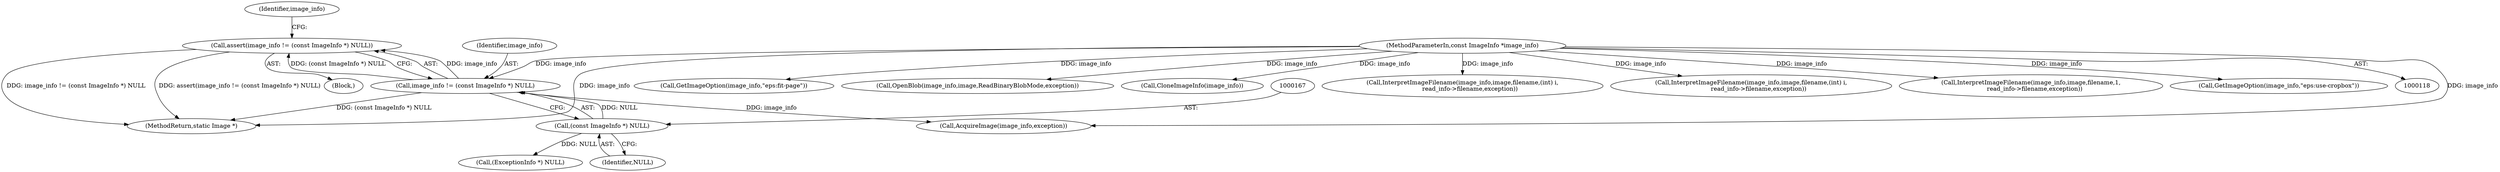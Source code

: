 digraph "0_ImageMagick6_35ccb468ee2dcbe8ce9cf1e2f1957acc27f54c34@API" {
"1000163" [label="(Call,assert(image_info != (const ImageInfo *) NULL))"];
"1000164" [label="(Call,image_info != (const ImageInfo *) NULL)"];
"1000119" [label="(MethodParameterIn,const ImageInfo *image_info)"];
"1000166" [label="(Call,(const ImageInfo *) NULL)"];
"1001201" [label="(Call,GetImageOption(image_info,\"eps:fit-page\"))"];
"1000193" [label="(Call,(ExceptionInfo *) NULL)"];
"1000209" [label="(Call,OpenBlob(image_info,image,ReadBinaryBlobMode,exception))"];
"1001499" [label="(Call,CloneImageInfo(image_info))"];
"1001772" [label="(Call,InterpretImageFilename(image_info,image,filename,(int) i,\n        read_info->filename,exception))"];
"1000164" [label="(Call,image_info != (const ImageInfo *) NULL)"];
"1000163" [label="(Call,assert(image_info != (const ImageInfo *) NULL))"];
"1000172" [label="(Identifier,image_info)"];
"1000119" [label="(MethodParameterIn,const ImageInfo *image_info)"];
"1001737" [label="(Call,InterpretImageFilename(image_info,image,filename,(int) i,\n        read_info->filename,exception))"];
"1000121" [label="(Block,)"];
"1001675" [label="(Call,InterpretImageFilename(image_info,image,filename,1,\n    read_info->filename,exception))"];
"1000168" [label="(Identifier,NULL)"];
"1001572" [label="(Call,GetImageOption(image_info,\"eps:use-cropbox\"))"];
"1000204" [label="(Call,AcquireImage(image_info,exception))"];
"1002380" [label="(MethodReturn,static Image *)"];
"1000165" [label="(Identifier,image_info)"];
"1000166" [label="(Call,(const ImageInfo *) NULL)"];
"1000163" -> "1000121"  [label="AST: "];
"1000163" -> "1000164"  [label="CFG: "];
"1000164" -> "1000163"  [label="AST: "];
"1000172" -> "1000163"  [label="CFG: "];
"1000163" -> "1002380"  [label="DDG: image_info != (const ImageInfo *) NULL"];
"1000163" -> "1002380"  [label="DDG: assert(image_info != (const ImageInfo *) NULL)"];
"1000164" -> "1000163"  [label="DDG: image_info"];
"1000164" -> "1000163"  [label="DDG: (const ImageInfo *) NULL"];
"1000164" -> "1000166"  [label="CFG: "];
"1000165" -> "1000164"  [label="AST: "];
"1000166" -> "1000164"  [label="AST: "];
"1000164" -> "1002380"  [label="DDG: (const ImageInfo *) NULL"];
"1000119" -> "1000164"  [label="DDG: image_info"];
"1000166" -> "1000164"  [label="DDG: NULL"];
"1000164" -> "1000204"  [label="DDG: image_info"];
"1000119" -> "1000118"  [label="AST: "];
"1000119" -> "1002380"  [label="DDG: image_info"];
"1000119" -> "1000204"  [label="DDG: image_info"];
"1000119" -> "1000209"  [label="DDG: image_info"];
"1000119" -> "1001201"  [label="DDG: image_info"];
"1000119" -> "1001499"  [label="DDG: image_info"];
"1000119" -> "1001572"  [label="DDG: image_info"];
"1000119" -> "1001675"  [label="DDG: image_info"];
"1000119" -> "1001737"  [label="DDG: image_info"];
"1000119" -> "1001772"  [label="DDG: image_info"];
"1000166" -> "1000168"  [label="CFG: "];
"1000167" -> "1000166"  [label="AST: "];
"1000168" -> "1000166"  [label="AST: "];
"1000166" -> "1000193"  [label="DDG: NULL"];
}
